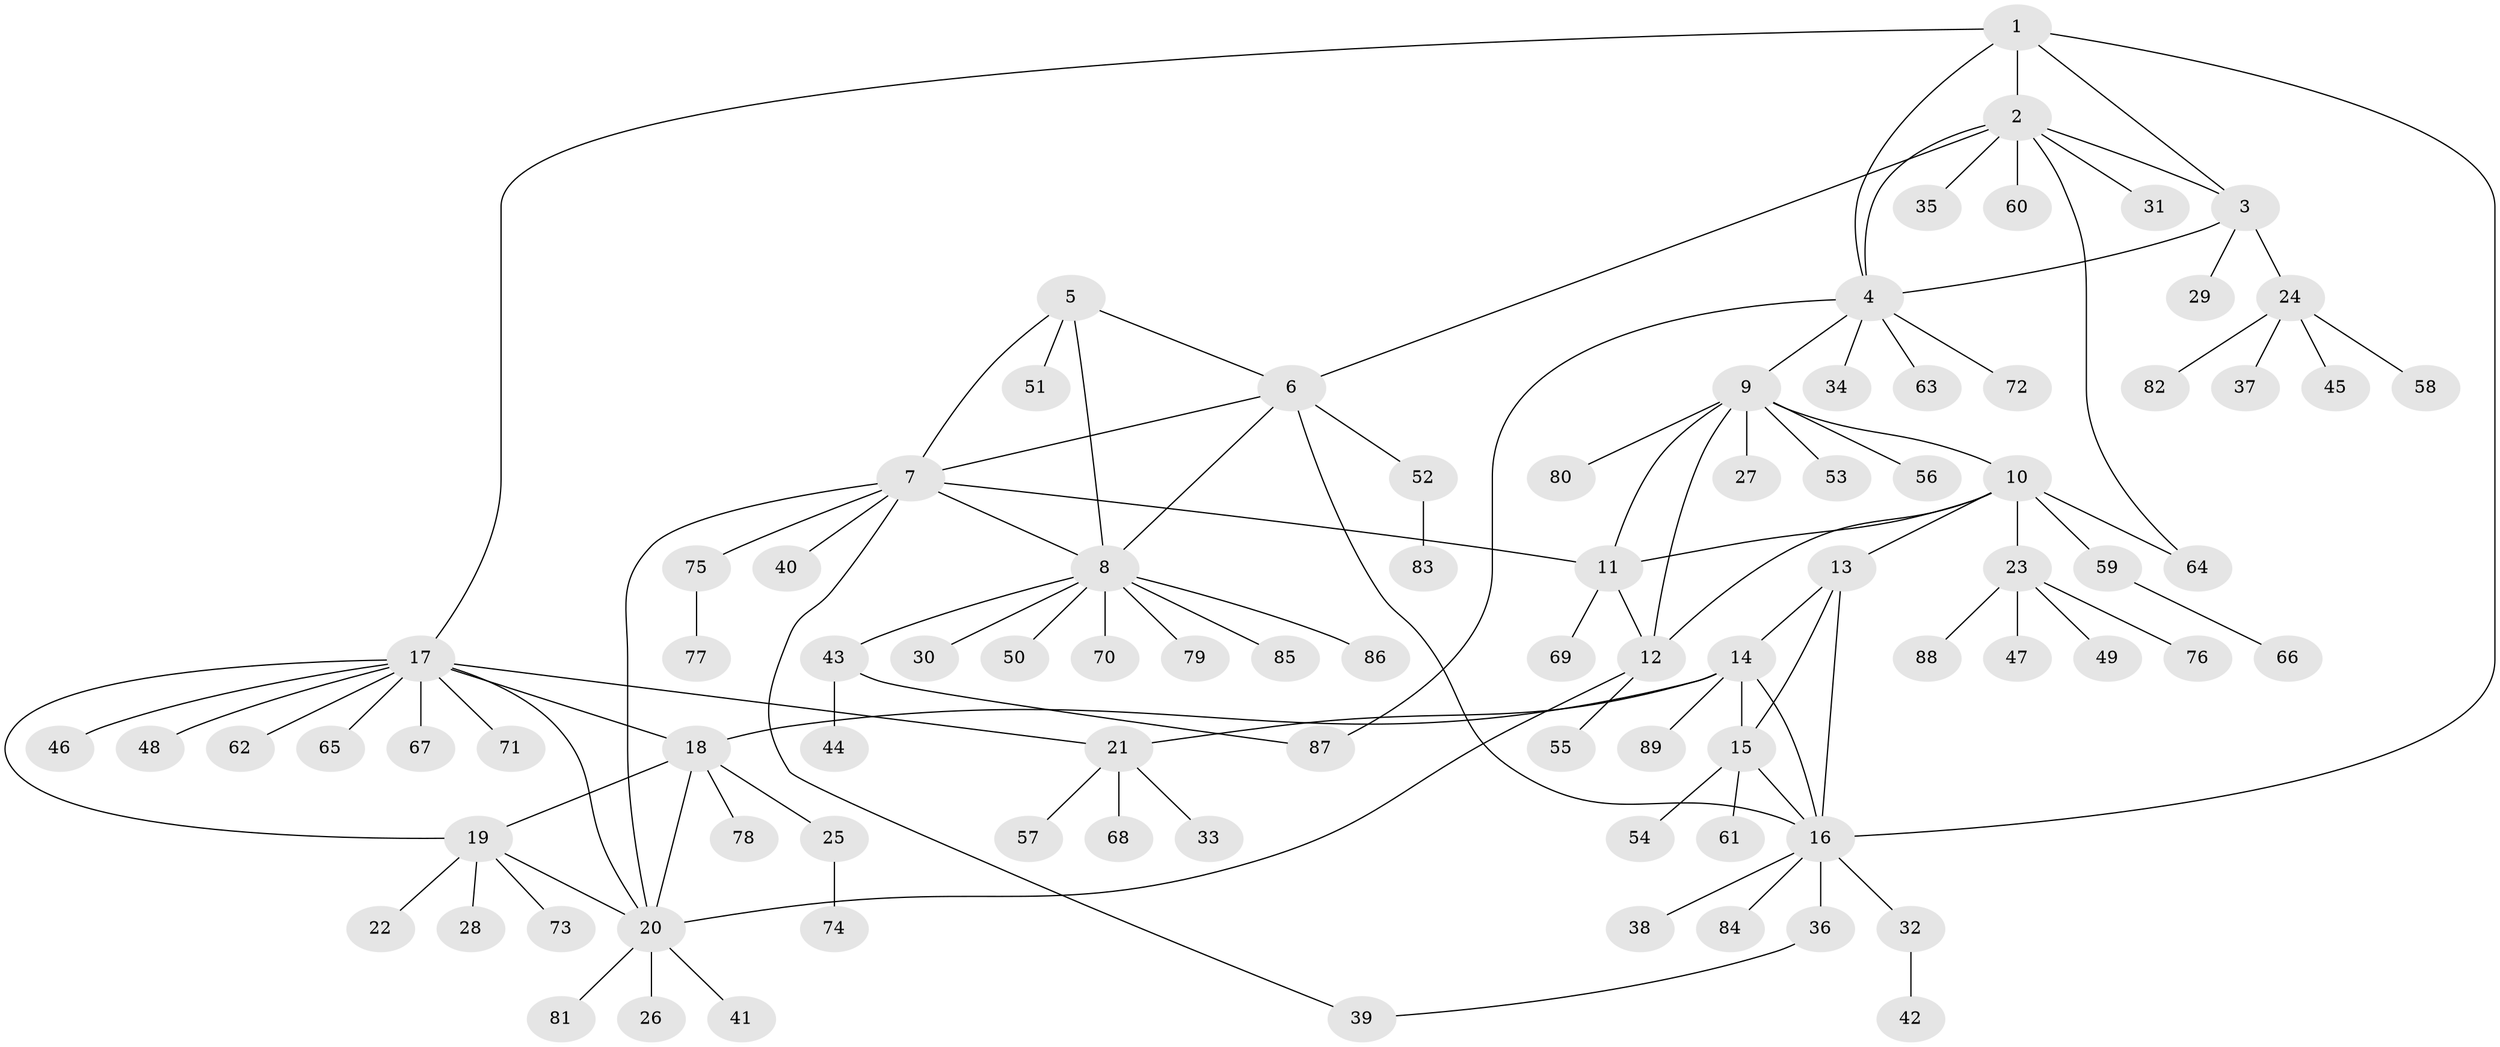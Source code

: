 // coarse degree distribution, {6: 0.030303030303030304, 7: 0.07575757575757576, 11: 0.015151515151515152, 5: 0.06060606060606061, 4: 0.09090909090909091, 9: 0.015151515151515152, 10: 0.015151515151515152, 1: 0.6515151515151515, 2: 0.045454545454545456}
// Generated by graph-tools (version 1.1) at 2025/42/03/06/25 10:42:10]
// undirected, 89 vertices, 113 edges
graph export_dot {
graph [start="1"]
  node [color=gray90,style=filled];
  1;
  2;
  3;
  4;
  5;
  6;
  7;
  8;
  9;
  10;
  11;
  12;
  13;
  14;
  15;
  16;
  17;
  18;
  19;
  20;
  21;
  22;
  23;
  24;
  25;
  26;
  27;
  28;
  29;
  30;
  31;
  32;
  33;
  34;
  35;
  36;
  37;
  38;
  39;
  40;
  41;
  42;
  43;
  44;
  45;
  46;
  47;
  48;
  49;
  50;
  51;
  52;
  53;
  54;
  55;
  56;
  57;
  58;
  59;
  60;
  61;
  62;
  63;
  64;
  65;
  66;
  67;
  68;
  69;
  70;
  71;
  72;
  73;
  74;
  75;
  76;
  77;
  78;
  79;
  80;
  81;
  82;
  83;
  84;
  85;
  86;
  87;
  88;
  89;
  1 -- 2;
  1 -- 3;
  1 -- 4;
  1 -- 16;
  1 -- 17;
  2 -- 3;
  2 -- 4;
  2 -- 6;
  2 -- 31;
  2 -- 35;
  2 -- 60;
  2 -- 64;
  3 -- 4;
  3 -- 24;
  3 -- 29;
  4 -- 9;
  4 -- 34;
  4 -- 63;
  4 -- 72;
  4 -- 87;
  5 -- 6;
  5 -- 7;
  5 -- 8;
  5 -- 51;
  6 -- 7;
  6 -- 8;
  6 -- 16;
  6 -- 52;
  7 -- 8;
  7 -- 11;
  7 -- 20;
  7 -- 39;
  7 -- 40;
  7 -- 75;
  8 -- 30;
  8 -- 43;
  8 -- 50;
  8 -- 70;
  8 -- 79;
  8 -- 85;
  8 -- 86;
  9 -- 10;
  9 -- 11;
  9 -- 12;
  9 -- 27;
  9 -- 53;
  9 -- 56;
  9 -- 80;
  10 -- 11;
  10 -- 12;
  10 -- 13;
  10 -- 23;
  10 -- 59;
  10 -- 64;
  11 -- 12;
  11 -- 69;
  12 -- 20;
  12 -- 55;
  13 -- 14;
  13 -- 15;
  13 -- 16;
  14 -- 15;
  14 -- 16;
  14 -- 18;
  14 -- 21;
  14 -- 89;
  15 -- 16;
  15 -- 54;
  15 -- 61;
  16 -- 32;
  16 -- 36;
  16 -- 38;
  16 -- 84;
  17 -- 18;
  17 -- 19;
  17 -- 20;
  17 -- 21;
  17 -- 46;
  17 -- 48;
  17 -- 62;
  17 -- 65;
  17 -- 67;
  17 -- 71;
  18 -- 19;
  18 -- 20;
  18 -- 25;
  18 -- 78;
  19 -- 20;
  19 -- 22;
  19 -- 28;
  19 -- 73;
  20 -- 26;
  20 -- 41;
  20 -- 81;
  21 -- 33;
  21 -- 57;
  21 -- 68;
  23 -- 47;
  23 -- 49;
  23 -- 76;
  23 -- 88;
  24 -- 37;
  24 -- 45;
  24 -- 58;
  24 -- 82;
  25 -- 74;
  32 -- 42;
  36 -- 39;
  43 -- 44;
  43 -- 87;
  52 -- 83;
  59 -- 66;
  75 -- 77;
}
